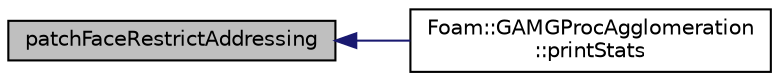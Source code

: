 digraph "patchFaceRestrictAddressing"
{
  bgcolor="transparent";
  edge [fontname="Helvetica",fontsize="10",labelfontname="Helvetica",labelfontsize="10"];
  node [fontname="Helvetica",fontsize="10",shape=record];
  rankdir="LR";
  Node1571 [label="patchFaceRestrictAddressing",height=0.2,width=0.4,color="black", fillcolor="grey75", style="filled", fontcolor="black"];
  Node1571 -> Node1572 [dir="back",color="midnightblue",fontsize="10",style="solid",fontname="Helvetica"];
  Node1572 [label="Foam::GAMGProcAgglomeration\l::printStats",height=0.2,width=0.4,color="black",URL="$a28025.html#a4b9e2848198fe910daf3a863900c193d",tooltip="Debug: write agglomeration info. "];
}
